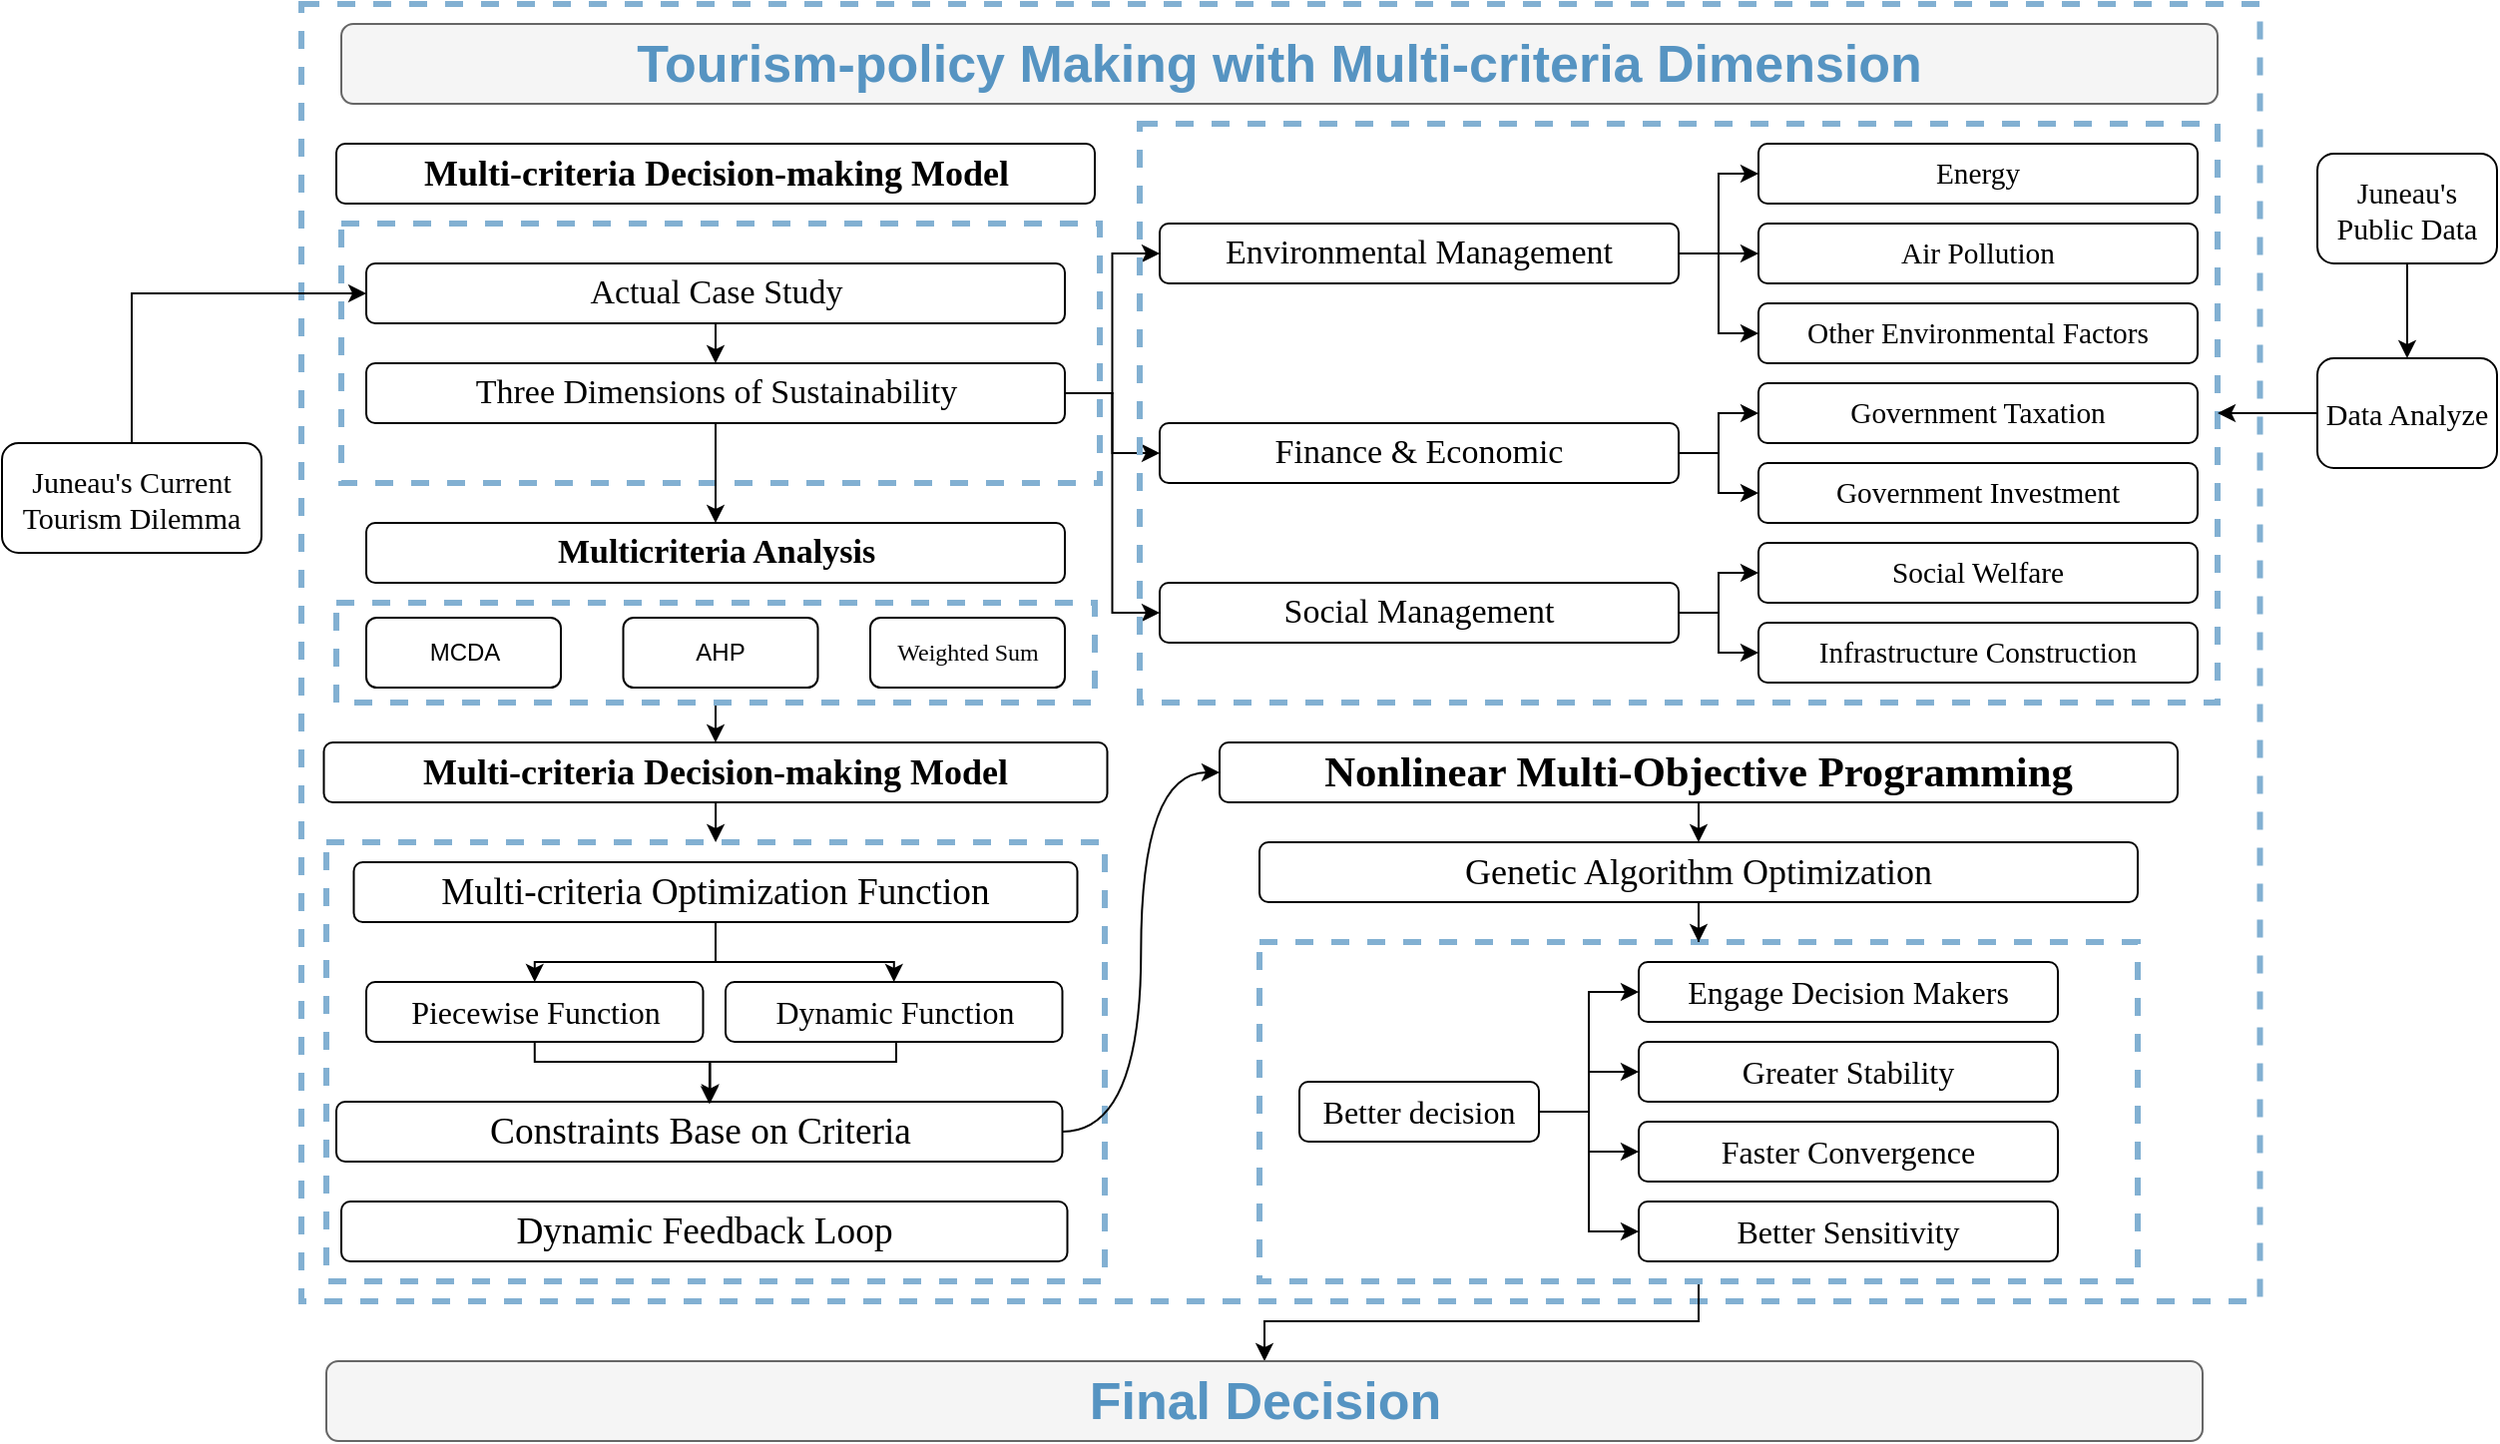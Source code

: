 <mxfile version="26.0.8">
  <diagram name="Page-1" id="74e2e168-ea6b-b213-b513-2b3c1d86103e">
    <mxGraphModel dx="2893" dy="923" grid="1" gridSize="10" guides="1" tooltips="1" connect="1" arrows="1" fold="1" page="1" pageScale="1" pageWidth="1100" pageHeight="850" background="none" math="0" shadow="0">
      <root>
        <mxCell id="0" />
        <mxCell id="1" parent="0" />
        <mxCell id="SgHDp7JAvpH6ReRA1i13-77" value="" style="rounded=0;whiteSpace=wrap;html=1;fillColor=none;dashed=1;strokeWidth=3;strokeColor=light-dark(#82b0d2, #ededed);" vertex="1" parent="1">
          <mxGeometry x="100" y="40" width="981.25" height="650" as="geometry" />
        </mxCell>
        <mxCell id="SgHDp7JAvpH6ReRA1i13-28" value="" style="rounded=0;whiteSpace=wrap;html=1;fillColor=none;dashed=1;strokeWidth=3;strokeColor=light-dark(#82b0d2, #ededed);" vertex="1" parent="1">
          <mxGeometry x="120" y="150" width="380" height="130" as="geometry" />
        </mxCell>
        <mxCell id="SgHDp7JAvpH6ReRA1i13-79" style="edgeStyle=orthogonalEdgeStyle;rounded=0;orthogonalLoop=1;jettySize=auto;html=1;entryX=0.5;entryY=0;entryDx=0;entryDy=0;" edge="1" parent="1" source="SgHDp7JAvpH6ReRA1i13-55" target="SgHDp7JAvpH6ReRA1i13-71">
          <mxGeometry relative="1" as="geometry" />
        </mxCell>
        <mxCell id="SgHDp7JAvpH6ReRA1i13-55" value="" style="rounded=0;whiteSpace=wrap;html=1;fillColor=none;dashed=1;strokeWidth=3;strokeColor=light-dark(#82b0d2, #ededed);" vertex="1" parent="1">
          <mxGeometry x="580" y="510" width="440" height="170" as="geometry" />
        </mxCell>
        <mxCell id="SgHDp7JAvpH6ReRA1i13-56" value="" style="rounded=0;whiteSpace=wrap;html=1;fillColor=none;dashed=1;strokeWidth=3;strokeColor=light-dark(#82b0d2, #ededed);" vertex="1" parent="1">
          <mxGeometry x="112.5" y="460" width="390" height="220" as="geometry" />
        </mxCell>
        <mxCell id="SgHDp7JAvpH6ReRA1i13-1" value="&lt;p style=&quot;margin-top: 0pt; margin-bottom: 0pt; margin-left: 0in; direction: ltr; unicode-bidi: embed; word-break: normal;&quot;&gt;&lt;span style=&quot;color: rgb(86, 148, 194); font-weight: bold;&quot;&gt;&lt;font style=&quot;font-size: 26px;&quot;&gt;Tourism-policy Making with Multi-criteria Dimension&lt;/font&gt;&lt;/span&gt;&lt;span style=&quot;font-size: 16pt; color: rgb(86, 148, 194);&quot;&gt; &lt;/span&gt;&lt;/p&gt;" style="rounded=1;whiteSpace=wrap;html=1;fillColor=#f5f5f5;strokeColor=#666666;fontColor=#333333;" vertex="1" parent="1">
          <mxGeometry x="120" y="50" width="940" height="40" as="geometry" />
        </mxCell>
        <mxCell id="SgHDp7JAvpH6ReRA1i13-2" value="&lt;p style=&quot;margin-top: 0pt; margin-bottom: 0pt; margin-left: 0in; direction: ltr; unicode-bidi: embed; word-break: normal;&quot;&gt;&lt;font style=&quot;font-size: 18px;&quot;&gt;&lt;b&gt;&lt;span style=&quot;font-family: 微软雅黑;&quot;&gt;Multi-criteria &lt;/span&gt;&lt;span style=&quot;font-family: 微软雅黑;&quot;&gt;Decision-making &lt;/span&gt;&lt;span style=&quot;font-family: 微软雅黑;&quot;&gt;M&lt;/span&gt;&lt;span style=&quot;font-family: 微软雅黑;&quot;&gt;odel&lt;/span&gt;&lt;/b&gt;&lt;/font&gt;&lt;/p&gt;" style="rounded=1;whiteSpace=wrap;html=1;" vertex="1" parent="1">
          <mxGeometry x="117.5" y="110" width="380" height="30" as="geometry" />
        </mxCell>
        <mxCell id="SgHDp7JAvpH6ReRA1i13-32" style="edgeStyle=orthogonalEdgeStyle;rounded=0;orthogonalLoop=1;jettySize=auto;html=1;exitX=0.5;exitY=1;exitDx=0;exitDy=0;entryX=0.5;entryY=0;entryDx=0;entryDy=0;" edge="1" parent="1" source="SgHDp7JAvpH6ReRA1i13-3" target="SgHDp7JAvpH6ReRA1i13-4">
          <mxGeometry relative="1" as="geometry" />
        </mxCell>
        <mxCell id="SgHDp7JAvpH6ReRA1i13-3" value="&lt;p style=&quot;margin-top: 0pt; margin-bottom: 0pt; margin-left: 0in; direction: ltr; unicode-bidi: embed; word-break: normal;&quot;&gt;&lt;font style=&quot;font-size: 17px;&quot;&gt;&lt;span style=&quot;font-family: 微软雅黑;&quot;&gt;Actual Case &lt;/span&gt;&lt;span style=&quot;font-family: 微软雅黑;&quot;&gt;S&lt;/span&gt;&lt;span style=&quot;font-family: 微软雅黑;&quot;&gt;tudy&lt;/span&gt;&lt;/font&gt;&lt;/p&gt;" style="rounded=1;whiteSpace=wrap;html=1;" vertex="1" parent="1">
          <mxGeometry x="132.5" y="170" width="350" height="30" as="geometry" />
        </mxCell>
        <mxCell id="SgHDp7JAvpH6ReRA1i13-33" style="edgeStyle=orthogonalEdgeStyle;rounded=0;orthogonalLoop=1;jettySize=auto;html=1;exitX=0.5;exitY=1;exitDx=0;exitDy=0;entryX=0.5;entryY=0;entryDx=0;entryDy=0;" edge="1" parent="1" source="SgHDp7JAvpH6ReRA1i13-4" target="SgHDp7JAvpH6ReRA1i13-6">
          <mxGeometry relative="1" as="geometry" />
        </mxCell>
        <mxCell id="SgHDp7JAvpH6ReRA1i13-38" style="edgeStyle=orthogonalEdgeStyle;rounded=0;orthogonalLoop=1;jettySize=auto;html=1;exitX=1;exitY=0.5;exitDx=0;exitDy=0;entryX=0;entryY=0.5;entryDx=0;entryDy=0;" edge="1" parent="1" source="SgHDp7JAvpH6ReRA1i13-4" target="SgHDp7JAvpH6ReRA1i13-7">
          <mxGeometry relative="1" as="geometry" />
        </mxCell>
        <mxCell id="SgHDp7JAvpH6ReRA1i13-39" style="edgeStyle=orthogonalEdgeStyle;rounded=0;orthogonalLoop=1;jettySize=auto;html=1;exitX=1;exitY=0.5;exitDx=0;exitDy=0;entryX=0;entryY=0.5;entryDx=0;entryDy=0;" edge="1" parent="1" source="SgHDp7JAvpH6ReRA1i13-4" target="SgHDp7JAvpH6ReRA1i13-8">
          <mxGeometry relative="1" as="geometry" />
        </mxCell>
        <mxCell id="SgHDp7JAvpH6ReRA1i13-40" style="edgeStyle=orthogonalEdgeStyle;rounded=0;orthogonalLoop=1;jettySize=auto;html=1;exitX=1;exitY=0.5;exitDx=0;exitDy=0;entryX=0;entryY=0.5;entryDx=0;entryDy=0;" edge="1" parent="1" source="SgHDp7JAvpH6ReRA1i13-4" target="SgHDp7JAvpH6ReRA1i13-9">
          <mxGeometry relative="1" as="geometry" />
        </mxCell>
        <mxCell id="SgHDp7JAvpH6ReRA1i13-4" value="&lt;p style=&quot;margin-top: 0pt; margin-bottom: 0pt; margin-left: 0in; direction: ltr; unicode-bidi: embed; word-break: normal;&quot;&gt;&lt;span style=&quot;font-family: 微软雅黑;&quot;&gt;&lt;font style=&quot;font-size: 17px;&quot;&gt;Three Dimensions of Sustainability&lt;/font&gt;&lt;/span&gt;&lt;/p&gt;" style="rounded=1;whiteSpace=wrap;html=1;" vertex="1" parent="1">
          <mxGeometry x="132.5" y="220" width="350" height="30" as="geometry" />
        </mxCell>
        <mxCell id="SgHDp7JAvpH6ReRA1i13-6" value="&lt;p style=&quot;margin-top: 0pt; margin-bottom: 0pt; margin-left: 0in; direction: ltr; unicode-bidi: embed; word-break: normal;&quot;&gt;&lt;font style=&quot;font-size: 17px;&quot;&gt;&lt;b&gt;&lt;span style=&quot;font-family: 微软雅黑;&quot;&gt;M&lt;/span&gt;&lt;span style=&quot;font-family: 微软雅黑;&quot;&gt;ulticriteria Analysis&lt;/span&gt;&lt;/b&gt;&lt;/font&gt;&lt;/p&gt;" style="rounded=1;whiteSpace=wrap;html=1;" vertex="1" parent="1">
          <mxGeometry x="132.5" y="300" width="350" height="30" as="geometry" />
        </mxCell>
        <mxCell id="SgHDp7JAvpH6ReRA1i13-43" style="edgeStyle=orthogonalEdgeStyle;rounded=0;orthogonalLoop=1;jettySize=auto;html=1;exitX=1;exitY=0.5;exitDx=0;exitDy=0;entryX=0;entryY=0.5;entryDx=0;entryDy=0;" edge="1" parent="1" source="SgHDp7JAvpH6ReRA1i13-7" target="SgHDp7JAvpH6ReRA1i13-14">
          <mxGeometry relative="1" as="geometry" />
        </mxCell>
        <mxCell id="SgHDp7JAvpH6ReRA1i13-44" style="edgeStyle=orthogonalEdgeStyle;rounded=0;orthogonalLoop=1;jettySize=auto;html=1;exitX=1;exitY=0.5;exitDx=0;exitDy=0;" edge="1" parent="1" source="SgHDp7JAvpH6ReRA1i13-7" target="SgHDp7JAvpH6ReRA1i13-10">
          <mxGeometry relative="1" as="geometry" />
        </mxCell>
        <mxCell id="SgHDp7JAvpH6ReRA1i13-45" style="edgeStyle=orthogonalEdgeStyle;rounded=0;orthogonalLoop=1;jettySize=auto;html=1;exitX=1;exitY=0.5;exitDx=0;exitDy=0;entryX=0;entryY=0.5;entryDx=0;entryDy=0;" edge="1" parent="1" source="SgHDp7JAvpH6ReRA1i13-7" target="SgHDp7JAvpH6ReRA1i13-11">
          <mxGeometry relative="1" as="geometry" />
        </mxCell>
        <mxCell id="SgHDp7JAvpH6ReRA1i13-7" value="&lt;p style=&quot;margin-top: 0pt; margin-bottom: 0pt; margin-left: 0in; direction: ltr; unicode-bidi: embed; word-break: normal;&quot;&gt;&lt;span style=&quot;font-family: 微软雅黑;&quot;&gt;&lt;font style=&quot;font-size: 17px;&quot;&gt;Environmental Management&lt;/font&gt;&lt;/span&gt;&lt;/p&gt;" style="rounded=1;whiteSpace=wrap;html=1;" vertex="1" parent="1">
          <mxGeometry x="530" y="150" width="260" height="30" as="geometry" />
        </mxCell>
        <mxCell id="SgHDp7JAvpH6ReRA1i13-46" style="edgeStyle=orthogonalEdgeStyle;rounded=0;orthogonalLoop=1;jettySize=auto;html=1;exitX=1;exitY=0.5;exitDx=0;exitDy=0;entryX=0;entryY=0.5;entryDx=0;entryDy=0;" edge="1" parent="1" source="SgHDp7JAvpH6ReRA1i13-8" target="SgHDp7JAvpH6ReRA1i13-12">
          <mxGeometry relative="1" as="geometry" />
        </mxCell>
        <mxCell id="SgHDp7JAvpH6ReRA1i13-47" style="edgeStyle=orthogonalEdgeStyle;rounded=0;orthogonalLoop=1;jettySize=auto;html=1;exitX=1;exitY=0.5;exitDx=0;exitDy=0;entryX=0;entryY=0.5;entryDx=0;entryDy=0;" edge="1" parent="1" source="SgHDp7JAvpH6ReRA1i13-8" target="SgHDp7JAvpH6ReRA1i13-13">
          <mxGeometry relative="1" as="geometry" />
        </mxCell>
        <mxCell id="SgHDp7JAvpH6ReRA1i13-8" value="&lt;p style=&quot;margin-top: 0pt; margin-bottom: 0pt; margin-left: 0in; direction: ltr; unicode-bidi: embed; word-break: normal;&quot;&gt;&lt;span style=&quot;font-family: 微软雅黑;&quot;&gt;&lt;font style=&quot;font-size: 17px;&quot;&gt;Finance &amp;amp; Economic&lt;/font&gt;&lt;/span&gt;&lt;/p&gt;" style="rounded=1;whiteSpace=wrap;html=1;" vertex="1" parent="1">
          <mxGeometry x="530" y="250" width="260" height="30" as="geometry" />
        </mxCell>
        <mxCell id="SgHDp7JAvpH6ReRA1i13-48" style="edgeStyle=orthogonalEdgeStyle;rounded=0;orthogonalLoop=1;jettySize=auto;html=1;exitX=1;exitY=0.5;exitDx=0;exitDy=0;entryX=0;entryY=0.5;entryDx=0;entryDy=0;" edge="1" parent="1" source="SgHDp7JAvpH6ReRA1i13-9" target="SgHDp7JAvpH6ReRA1i13-31">
          <mxGeometry relative="1" as="geometry" />
        </mxCell>
        <mxCell id="SgHDp7JAvpH6ReRA1i13-49" style="edgeStyle=orthogonalEdgeStyle;rounded=0;orthogonalLoop=1;jettySize=auto;html=1;exitX=1;exitY=0.5;exitDx=0;exitDy=0;entryX=0;entryY=0.5;entryDx=0;entryDy=0;" edge="1" parent="1" source="SgHDp7JAvpH6ReRA1i13-9" target="SgHDp7JAvpH6ReRA1i13-15">
          <mxGeometry relative="1" as="geometry" />
        </mxCell>
        <mxCell id="SgHDp7JAvpH6ReRA1i13-9" value="&lt;p style=&quot;margin-top: 0pt; margin-bottom: 0pt; margin-left: 0in; direction: ltr; unicode-bidi: embed; word-break: normal;&quot;&gt;&lt;span style=&quot;font-family: 微软雅黑;&quot;&gt;&lt;font style=&quot;font-size: 17px;&quot;&gt;Social Management&lt;/font&gt;&lt;/span&gt;&lt;/p&gt;" style="rounded=1;whiteSpace=wrap;html=1;" vertex="1" parent="1">
          <mxGeometry x="530" y="330" width="260" height="30" as="geometry" />
        </mxCell>
        <mxCell id="SgHDp7JAvpH6ReRA1i13-10" value="&lt;p style=&quot;margin-top: 0pt; margin-bottom: 0pt; margin-left: 0in; direction: ltr; unicode-bidi: embed; word-break: normal;&quot;&gt;&lt;span style=&quot;font-size: 11pt; font-family: 微软雅黑;&quot;&gt;Air Pollution&lt;/span&gt;&lt;/p&gt;" style="rounded=1;whiteSpace=wrap;html=1;" vertex="1" parent="1">
          <mxGeometry x="830" y="150" width="220" height="30" as="geometry" />
        </mxCell>
        <mxCell id="SgHDp7JAvpH6ReRA1i13-11" value="&lt;p style=&quot;margin-top: 0pt; margin-bottom: 0pt; margin-left: 0in; direction: ltr; unicode-bidi: embed; word-break: normal;&quot;&gt;&lt;span style=&quot;font-size: 11pt; font-family: 微软雅黑;&quot;&gt;Other Environmental Factors&lt;/span&gt;&lt;/p&gt;" style="rounded=1;whiteSpace=wrap;html=1;" vertex="1" parent="1">
          <mxGeometry x="830" y="190" width="220" height="30" as="geometry" />
        </mxCell>
        <mxCell id="SgHDp7JAvpH6ReRA1i13-12" value="&lt;p style=&quot;margin-top: 0pt; margin-bottom: 0pt; margin-left: 0in; direction: ltr; unicode-bidi: embed; word-break: normal;&quot;&gt;&lt;span style=&quot;font-size: 11pt; font-family: 微软雅黑;&quot;&gt;Government Taxation&lt;/span&gt;&lt;/p&gt;" style="rounded=1;whiteSpace=wrap;html=1;" vertex="1" parent="1">
          <mxGeometry x="830" y="230" width="220" height="30" as="geometry" />
        </mxCell>
        <mxCell id="SgHDp7JAvpH6ReRA1i13-13" value="&lt;p style=&quot;margin-top: 0pt; margin-bottom: 0pt; margin-left: 0in; direction: ltr; unicode-bidi: embed; word-break: normal;&quot;&gt;&lt;span style=&quot;font-size: 11pt; font-family: 微软雅黑;&quot;&gt;Government Investment&lt;/span&gt;&lt;/p&gt;" style="rounded=1;whiteSpace=wrap;html=1;" vertex="1" parent="1">
          <mxGeometry x="830" y="270" width="220" height="30" as="geometry" />
        </mxCell>
        <mxCell id="SgHDp7JAvpH6ReRA1i13-14" value="&lt;p style=&quot;margin-top: 0pt; margin-bottom: 0pt; margin-left: 0in; direction: ltr; unicode-bidi: embed; word-break: normal;&quot;&gt;&lt;span style=&quot;font-size: 11pt; font-family: 微软雅黑;&quot;&gt;Energy&lt;/span&gt;&lt;/p&gt;" style="rounded=1;whiteSpace=wrap;html=1;" vertex="1" parent="1">
          <mxGeometry x="830" y="110" width="220" height="30" as="geometry" />
        </mxCell>
        <mxCell id="SgHDp7JAvpH6ReRA1i13-15" value="&lt;p style=&quot;margin-top: 0pt; margin-bottom: 0pt; margin-left: 0in; direction: ltr; unicode-bidi: embed; word-break: normal;&quot;&gt;&lt;span style=&quot;font-size: 11pt; font-family: 微软雅黑;&quot;&gt;Infrastructure Construction&lt;/span&gt;&lt;/p&gt;" style="rounded=1;whiteSpace=wrap;html=1;" vertex="1" parent="1">
          <mxGeometry x="830" y="350" width="220" height="30" as="geometry" />
        </mxCell>
        <mxCell id="SgHDp7JAvpH6ReRA1i13-66" value="" style="edgeStyle=orthogonalEdgeStyle;rounded=0;orthogonalLoop=1;jettySize=auto;html=1;" edge="1" parent="1" source="SgHDp7JAvpH6ReRA1i13-16" target="SgHDp7JAvpH6ReRA1i13-56">
          <mxGeometry relative="1" as="geometry" />
        </mxCell>
        <mxCell id="SgHDp7JAvpH6ReRA1i13-16" value="&lt;p style=&quot;margin-top: 0pt; margin-bottom: 0pt; margin-left: 0in; direction: ltr; unicode-bidi: embed; word-break: normal;&quot;&gt;&lt;b&gt;&lt;font style=&quot;font-size: 18px;&quot;&gt;&lt;span style=&quot;font-family: 微软雅黑;&quot;&gt;Multi-criteria &lt;/span&gt;&lt;span style=&quot;font-family: 微软雅黑;&quot;&gt;Decision-making &lt;/span&gt;&lt;span style=&quot;font-family: 微软雅黑;&quot;&gt;M&lt;/span&gt;&lt;span style=&quot;font-family: 微软雅黑;&quot;&gt;odel&lt;/span&gt;&lt;/font&gt;&lt;/b&gt;&lt;/p&gt;" style="rounded=1;whiteSpace=wrap;html=1;" vertex="1" parent="1">
          <mxGeometry x="111.25" y="410" width="392.5" height="30" as="geometry" />
        </mxCell>
        <mxCell id="SgHDp7JAvpH6ReRA1i13-92" style="edgeStyle=orthogonalEdgeStyle;rounded=0;orthogonalLoop=1;jettySize=auto;html=1;exitX=0.5;exitY=1;exitDx=0;exitDy=0;entryX=0.5;entryY=0;entryDx=0;entryDy=0;" edge="1" parent="1" source="SgHDp7JAvpH6ReRA1i13-17" target="SgHDp7JAvpH6ReRA1i13-84">
          <mxGeometry relative="1" as="geometry" />
        </mxCell>
        <mxCell id="SgHDp7JAvpH6ReRA1i13-93" style="edgeStyle=orthogonalEdgeStyle;rounded=0;orthogonalLoop=1;jettySize=auto;html=1;exitX=0.5;exitY=1;exitDx=0;exitDy=0;entryX=0.5;entryY=0;entryDx=0;entryDy=0;" edge="1" parent="1" source="SgHDp7JAvpH6ReRA1i13-17" target="SgHDp7JAvpH6ReRA1i13-85">
          <mxGeometry relative="1" as="geometry" />
        </mxCell>
        <mxCell id="SgHDp7JAvpH6ReRA1i13-17" value="&lt;p style=&quot;margin-top: 0pt; margin-bottom: 0pt; margin-left: 0in; direction: ltr; unicode-bidi: embed; word-break: normal;&quot;&gt;&lt;span style=&quot;font-size: 14pt; font-family: 微软雅黑;&quot;&gt;Multi-criteria Optimization &lt;/span&gt;&lt;span style=&quot;font-size: 14pt; font-family: 微软雅黑;&quot;&gt;F&lt;/span&gt;&lt;span style=&quot;font-size: 14pt; font-family: 微软雅黑;&quot;&gt;unction&lt;/span&gt;&lt;/p&gt;" style="rounded=1;whiteSpace=wrap;html=1;" vertex="1" parent="1">
          <mxGeometry x="126.25" y="470" width="362.5" height="30" as="geometry" />
        </mxCell>
        <mxCell id="SgHDp7JAvpH6ReRA1i13-67" style="edgeStyle=orthogonalEdgeStyle;rounded=0;orthogonalLoop=1;jettySize=auto;html=1;entryX=0;entryY=0.5;entryDx=0;entryDy=0;curved=1;" edge="1" parent="1" source="SgHDp7JAvpH6ReRA1i13-18" target="SgHDp7JAvpH6ReRA1i13-20">
          <mxGeometry relative="1" as="geometry" />
        </mxCell>
        <mxCell id="SgHDp7JAvpH6ReRA1i13-18" value="&lt;p style=&quot;margin-top: 0pt; margin-bottom: 0pt; margin-left: 0in; direction: ltr; unicode-bidi: embed; word-break: normal;&quot;&gt;&lt;span style=&quot;font-size: 14pt; font-family: 微软雅黑;&quot;&gt;Constraints Base on Criteria&lt;/span&gt;&lt;/p&gt;" style="rounded=1;whiteSpace=wrap;html=1;" vertex="1" parent="1">
          <mxGeometry x="117.5" y="590" width="363.75" height="30" as="geometry" />
        </mxCell>
        <mxCell id="SgHDp7JAvpH6ReRA1i13-19" value="&lt;p style=&quot;margin-top: 0pt; margin-bottom: 0pt; margin-left: 0in; direction: ltr; unicode-bidi: embed; word-break: normal;&quot;&gt;&lt;span style=&quot;font-size: 14pt; font-family: 微软雅黑;&quot;&gt;Dynamic Feedback Loop&lt;/span&gt;&lt;/p&gt;" style="rounded=1;whiteSpace=wrap;html=1;" vertex="1" parent="1">
          <mxGeometry x="120" y="640" width="363.75" height="30" as="geometry" />
        </mxCell>
        <mxCell id="SgHDp7JAvpH6ReRA1i13-60" style="edgeStyle=orthogonalEdgeStyle;rounded=0;orthogonalLoop=1;jettySize=auto;html=1;exitX=0.5;exitY=1;exitDx=0;exitDy=0;entryX=0.5;entryY=0;entryDx=0;entryDy=0;" edge="1" parent="1" source="SgHDp7JAvpH6ReRA1i13-20" target="SgHDp7JAvpH6ReRA1i13-21">
          <mxGeometry relative="1" as="geometry" />
        </mxCell>
        <mxCell id="SgHDp7JAvpH6ReRA1i13-20" value="&lt;p style=&quot;margin-top: 0pt; margin-bottom: 0pt; margin-left: 0in; direction: ltr; unicode-bidi: embed; word-break: normal;&quot;&gt;&lt;span style=&quot;font-size: 16pt; font-family: 等线; font-weight: bold;&quot;&gt;Nonlinear Multi-Objective Programming&lt;/span&gt;&lt;/p&gt;" style="rounded=1;whiteSpace=wrap;html=1;" vertex="1" parent="1">
          <mxGeometry x="560" y="410" width="480" height="30" as="geometry" />
        </mxCell>
        <mxCell id="SgHDp7JAvpH6ReRA1i13-62" value="" style="edgeStyle=orthogonalEdgeStyle;rounded=0;orthogonalLoop=1;jettySize=auto;html=1;" edge="1" parent="1" source="SgHDp7JAvpH6ReRA1i13-21" target="SgHDp7JAvpH6ReRA1i13-55">
          <mxGeometry relative="1" as="geometry" />
        </mxCell>
        <mxCell id="SgHDp7JAvpH6ReRA1i13-21" value="&lt;p style=&quot;margin-top: 0pt; margin-bottom: 0pt; margin-left: 0in; direction: ltr; unicode-bidi: embed; word-break: normal;&quot;&gt;&lt;span style=&quot;font-family: 微软雅黑;&quot;&gt;&lt;font style=&quot;font-size: 18px;&quot;&gt;Genetic Algorithm Optimization&lt;/font&gt;&lt;/span&gt;&lt;/p&gt;" style="rounded=1;whiteSpace=wrap;html=1;" vertex="1" parent="1">
          <mxGeometry x="580" y="460" width="440" height="30" as="geometry" />
        </mxCell>
        <mxCell id="SgHDp7JAvpH6ReRA1i13-50" style="edgeStyle=orthogonalEdgeStyle;rounded=0;orthogonalLoop=1;jettySize=auto;html=1;exitX=1;exitY=0.5;exitDx=0;exitDy=0;entryX=0;entryY=0.5;entryDx=0;entryDy=0;" edge="1" parent="1" source="SgHDp7JAvpH6ReRA1i13-22" target="SgHDp7JAvpH6ReRA1i13-25">
          <mxGeometry relative="1" as="geometry" />
        </mxCell>
        <mxCell id="SgHDp7JAvpH6ReRA1i13-51" style="edgeStyle=orthogonalEdgeStyle;rounded=0;orthogonalLoop=1;jettySize=auto;html=1;exitX=1;exitY=0.5;exitDx=0;exitDy=0;entryX=0;entryY=0.5;entryDx=0;entryDy=0;" edge="1" parent="1" source="SgHDp7JAvpH6ReRA1i13-22" target="SgHDp7JAvpH6ReRA1i13-26">
          <mxGeometry relative="1" as="geometry" />
        </mxCell>
        <mxCell id="SgHDp7JAvpH6ReRA1i13-53" style="edgeStyle=orthogonalEdgeStyle;rounded=0;orthogonalLoop=1;jettySize=auto;html=1;exitX=1;exitY=0.5;exitDx=0;exitDy=0;entryX=0;entryY=0.5;entryDx=0;entryDy=0;" edge="1" parent="1" source="SgHDp7JAvpH6ReRA1i13-22" target="SgHDp7JAvpH6ReRA1i13-24">
          <mxGeometry relative="1" as="geometry" />
        </mxCell>
        <mxCell id="SgHDp7JAvpH6ReRA1i13-54" style="edgeStyle=orthogonalEdgeStyle;rounded=0;orthogonalLoop=1;jettySize=auto;html=1;exitX=1;exitY=0.5;exitDx=0;exitDy=0;entryX=0;entryY=0.5;entryDx=0;entryDy=0;" edge="1" parent="1" source="SgHDp7JAvpH6ReRA1i13-22" target="SgHDp7JAvpH6ReRA1i13-23">
          <mxGeometry relative="1" as="geometry" />
        </mxCell>
        <mxCell id="SgHDp7JAvpH6ReRA1i13-22" value="&lt;p style=&quot;margin-top: 0pt; margin-bottom: 0pt; margin-left: 0in; direction: ltr; unicode-bidi: embed; word-break: normal;&quot;&gt;&lt;span style=&quot;font-family: 微软雅黑;&quot;&gt;&lt;font style=&quot;font-size: 16px;&quot;&gt;Better decision&lt;/font&gt;&lt;/span&gt;&lt;/p&gt;" style="rounded=1;whiteSpace=wrap;html=1;" vertex="1" parent="1">
          <mxGeometry x="600" y="580" width="120" height="30" as="geometry" />
        </mxCell>
        <mxCell id="SgHDp7JAvpH6ReRA1i13-23" value="&lt;p style=&quot;margin-top: 0pt; margin-bottom: 0pt; margin-left: 0in; direction: ltr; unicode-bidi: embed; word-break: normal;&quot;&gt;&lt;span style=&quot;font-family: 微软雅黑;&quot;&gt;&lt;font style=&quot;font-size: 16px;&quot;&gt;Engage Decision Makers&lt;/font&gt;&lt;/span&gt;&lt;/p&gt;" style="rounded=1;whiteSpace=wrap;html=1;" vertex="1" parent="1">
          <mxGeometry x="770" y="520" width="210" height="30" as="geometry" />
        </mxCell>
        <mxCell id="SgHDp7JAvpH6ReRA1i13-24" value="&lt;p style=&quot;margin-top: 0pt; margin-bottom: 0pt; margin-left: 0in; direction: ltr; unicode-bidi: embed; word-break: normal;&quot;&gt;&lt;span style=&quot;font-family: 微软雅黑;&quot;&gt;&lt;font style=&quot;font-size: 16px;&quot;&gt;Greater Stability&lt;/font&gt;&lt;/span&gt;&lt;/p&gt;" style="rounded=1;whiteSpace=wrap;html=1;" vertex="1" parent="1">
          <mxGeometry x="770" y="560" width="210" height="30" as="geometry" />
        </mxCell>
        <mxCell id="SgHDp7JAvpH6ReRA1i13-25" value="&lt;p style=&quot;margin-top: 0pt; margin-bottom: 0pt; margin-left: 0in; direction: ltr; unicode-bidi: embed; word-break: normal;&quot;&gt;&lt;span style=&quot;font-family: 微软雅黑;&quot;&gt;&lt;font style=&quot;font-size: 16px;&quot;&gt;Faster Convergence&lt;/font&gt;&lt;/span&gt;&lt;/p&gt;" style="rounded=1;whiteSpace=wrap;html=1;" vertex="1" parent="1">
          <mxGeometry x="770" y="600" width="210" height="30" as="geometry" />
        </mxCell>
        <mxCell id="SgHDp7JAvpH6ReRA1i13-26" value="&lt;p style=&quot;margin-top: 0pt; margin-bottom: 0pt; margin-left: 0in; direction: ltr; unicode-bidi: embed; word-break: normal;&quot;&gt;&lt;span style=&quot;font-family: 微软雅黑;&quot;&gt;&lt;font style=&quot;font-size: 16px;&quot;&gt;Better Sensitivity&lt;/font&gt;&lt;/span&gt;&lt;/p&gt;" style="rounded=1;whiteSpace=wrap;html=1;" vertex="1" parent="1">
          <mxGeometry x="770" y="640" width="210" height="30" as="geometry" />
        </mxCell>
        <mxCell id="SgHDp7JAvpH6ReRA1i13-65" style="edgeStyle=orthogonalEdgeStyle;rounded=0;orthogonalLoop=1;jettySize=auto;html=1;" edge="1" parent="1" source="SgHDp7JAvpH6ReRA1i13-29" target="SgHDp7JAvpH6ReRA1i13-16">
          <mxGeometry relative="1" as="geometry" />
        </mxCell>
        <mxCell id="SgHDp7JAvpH6ReRA1i13-29" value="" style="rounded=0;whiteSpace=wrap;html=1;fillColor=none;dashed=1;strokeWidth=3;strokeColor=light-dark(#82b0d2, #ededed);" vertex="1" parent="1">
          <mxGeometry x="117.5" y="340" width="380" height="50" as="geometry" />
        </mxCell>
        <mxCell id="SgHDp7JAvpH6ReRA1i13-31" value="&lt;p style=&quot;margin-top: 0pt; margin-bottom: 0pt; margin-left: 0in; direction: ltr; unicode-bidi: embed; word-break: normal;&quot;&gt;&lt;span style=&quot;font-size: 11pt; font-family: 微软雅黑;&quot;&gt;Social Welfare&lt;/span&gt;&lt;/p&gt;" style="rounded=1;whiteSpace=wrap;html=1;" vertex="1" parent="1">
          <mxGeometry x="830" y="310" width="220" height="30" as="geometry" />
        </mxCell>
        <mxCell id="SgHDp7JAvpH6ReRA1i13-34" value="MCDA" style="rounded=1;whiteSpace=wrap;html=1;" vertex="1" parent="1">
          <mxGeometry x="132.5" y="347.5" width="97.5" height="35" as="geometry" />
        </mxCell>
        <mxCell id="SgHDp7JAvpH6ReRA1i13-35" value="AHP" style="rounded=1;whiteSpace=wrap;html=1;" vertex="1" parent="1">
          <mxGeometry x="261.25" y="347.5" width="97.5" height="35" as="geometry" />
        </mxCell>
        <mxCell id="SgHDp7JAvpH6ReRA1i13-36" value="&lt;p style=&quot;language:zh-CN;margin-top:0pt;margin-bottom:0pt;margin-left:0in;&lt;br/&gt;text-align:left;direction:ltr;unicode-bidi:embed;mso-line-break-override:none;&lt;br/&gt;word-break:normal;punctuation-wrap:hanging&quot;&gt;&lt;span style=&quot;font-family: 微软雅黑; color: rgb(6, 6, 7);&quot;&gt;&lt;font&gt;Weighted Sum&lt;/font&gt;&lt;/span&gt;&lt;/p&gt;" style="rounded=1;whiteSpace=wrap;html=1;" vertex="1" parent="1">
          <mxGeometry x="385" y="347.5" width="97.5" height="35" as="geometry" />
        </mxCell>
        <mxCell id="SgHDp7JAvpH6ReRA1i13-41" value="" style="rounded=0;whiteSpace=wrap;html=1;fillColor=none;dashed=1;strokeWidth=3;strokeColor=light-dark(#82b0d2, #ededed);" vertex="1" parent="1">
          <mxGeometry x="520" y="100" width="540" height="290" as="geometry" />
        </mxCell>
        <mxCell id="SgHDp7JAvpH6ReRA1i13-71" value="&lt;span style=&quot;color: rgb(86, 148, 194); font-size: 26px; font-weight: 700;&quot;&gt;Final Decision&lt;/span&gt;" style="rounded=1;whiteSpace=wrap;html=1;fillColor=#f5f5f5;fontColor=#333333;strokeColor=#666666;" vertex="1" parent="1">
          <mxGeometry x="112.5" y="720" width="940" height="40" as="geometry" />
        </mxCell>
        <mxCell id="SgHDp7JAvpH6ReRA1i13-76" style="edgeStyle=orthogonalEdgeStyle;rounded=0;orthogonalLoop=1;jettySize=auto;html=1;exitX=0.5;exitY=0;exitDx=0;exitDy=0;entryX=0;entryY=0.5;entryDx=0;entryDy=0;" edge="1" parent="1" source="SgHDp7JAvpH6ReRA1i13-74" target="SgHDp7JAvpH6ReRA1i13-3">
          <mxGeometry relative="1" as="geometry" />
        </mxCell>
        <mxCell id="SgHDp7JAvpH6ReRA1i13-74" value="&lt;p style=&quot;margin-top: 0pt; margin-bottom: 0pt; margin-left: 0in; direction: ltr; unicode-bidi: embed; word-break: normal;&quot;&gt;&lt;font style=&quot;font-size: 15px;&quot;&gt;&lt;span style=&quot;font-family: 微软雅黑;&quot;&gt;Juneau&#39;s C&lt;/span&gt;&lt;span style=&quot;font-family: 微软雅黑;&quot;&gt;urrent Tourism Dilemma&lt;/span&gt;&lt;/font&gt;&lt;/p&gt;" style="rounded=1;whiteSpace=wrap;html=1;" vertex="1" parent="1">
          <mxGeometry x="-50" y="260" width="130" height="55" as="geometry" />
        </mxCell>
        <mxCell id="SgHDp7JAvpH6ReRA1i13-82" style="edgeStyle=orthogonalEdgeStyle;rounded=0;orthogonalLoop=1;jettySize=auto;html=1;" edge="1" parent="1" source="SgHDp7JAvpH6ReRA1i13-80" target="SgHDp7JAvpH6ReRA1i13-81">
          <mxGeometry relative="1" as="geometry" />
        </mxCell>
        <mxCell id="SgHDp7JAvpH6ReRA1i13-80" value="&lt;p style=&quot;margin-top: 0pt; margin-bottom: 0pt; margin-left: 0in; direction: ltr; unicode-bidi: embed; word-break: normal;&quot;&gt;&lt;font style=&quot;font-size: 15px;&quot;&gt;&lt;span style=&quot;font-family: 微软雅黑;&quot;&gt;Juneau&#39;s&lt;/span&gt;&lt;span style=&quot;font-family: 微软雅黑;&quot;&gt; Public Data&lt;/span&gt;&lt;/font&gt;&lt;/p&gt;" style="rounded=1;whiteSpace=wrap;html=1;" vertex="1" parent="1">
          <mxGeometry x="1110" y="115" width="90" height="55" as="geometry" />
        </mxCell>
        <mxCell id="SgHDp7JAvpH6ReRA1i13-83" style="edgeStyle=orthogonalEdgeStyle;rounded=0;orthogonalLoop=1;jettySize=auto;html=1;entryX=1;entryY=0.5;entryDx=0;entryDy=0;" edge="1" parent="1" source="SgHDp7JAvpH6ReRA1i13-81" target="SgHDp7JAvpH6ReRA1i13-41">
          <mxGeometry relative="1" as="geometry" />
        </mxCell>
        <mxCell id="SgHDp7JAvpH6ReRA1i13-81" value="&lt;p style=&quot;margin-top: 0pt; margin-bottom: 0pt; margin-left: 0in; direction: ltr; unicode-bidi: embed; word-break: normal;&quot;&gt;&lt;font face=&quot;微软雅黑&quot;&gt;&lt;span style=&quot;font-size: 15px;&quot;&gt;Data Analyze&lt;/span&gt;&lt;/font&gt;&lt;/p&gt;" style="rounded=1;whiteSpace=wrap;html=1;" vertex="1" parent="1">
          <mxGeometry x="1110" y="217.5" width="90" height="55" as="geometry" />
        </mxCell>
        <mxCell id="SgHDp7JAvpH6ReRA1i13-84" value="&lt;p style=&quot;margin-top: 0pt; margin-bottom: 0pt; margin-left: 0in; direction: ltr; unicode-bidi: embed; word-break: normal;&quot;&gt;&lt;span style=&quot;font-size:12.0pt;mso-bidi-font-size:&lt;br/&gt;10.5pt;font-family:&amp;quot;Times New Roman&amp;quot;,serif;mso-fareast-font-family:宋体;&lt;br/&gt;mso-bidi-theme-font:minor-bidi;mso-ansi-language:EN-US;mso-fareast-language:&lt;br/&gt;ZH-CN;mso-bidi-language:AR-SA&quot; lang=&quot;EN-US&quot;&gt;Piecewise Function&lt;/span&gt;&lt;/p&gt;" style="rounded=1;whiteSpace=wrap;html=1;" vertex="1" parent="1">
          <mxGeometry x="132.5" y="530" width="168.75" height="30" as="geometry" />
        </mxCell>
        <mxCell id="SgHDp7JAvpH6ReRA1i13-85" value="&lt;p style=&quot;margin-top: 0pt; margin-bottom: 0pt; margin-left: 0in; direction: ltr; unicode-bidi: embed; word-break: normal;&quot;&gt;&lt;span style=&quot;font-size:12.0pt;mso-bidi-font-size:&lt;br/&gt;10.5pt;font-family:&amp;quot;Times New Roman&amp;quot;,serif;mso-fareast-font-family:宋体;&lt;br/&gt;mso-bidi-theme-font:minor-bidi;mso-ansi-language:EN-US;mso-fareast-language:&lt;br/&gt;ZH-CN;mso-bidi-language:AR-SA&quot; lang=&quot;EN-US&quot;&gt;Dynamic Function&lt;/span&gt;&lt;/p&gt;" style="rounded=1;whiteSpace=wrap;html=1;" vertex="1" parent="1">
          <mxGeometry x="312.5" y="530" width="168.75" height="30" as="geometry" />
        </mxCell>
        <mxCell id="SgHDp7JAvpH6ReRA1i13-89" style="edgeStyle=orthogonalEdgeStyle;rounded=0;orthogonalLoop=1;jettySize=auto;html=1;exitX=0.5;exitY=1;exitDx=0;exitDy=0;entryX=0.514;entryY=0.041;entryDx=0;entryDy=0;entryPerimeter=0;" edge="1" parent="1" source="SgHDp7JAvpH6ReRA1i13-85" target="SgHDp7JAvpH6ReRA1i13-18">
          <mxGeometry relative="1" as="geometry">
            <Array as="points">
              <mxPoint x="398" y="560" />
              <mxPoint x="398" y="570" />
              <mxPoint x="305" y="570" />
            </Array>
          </mxGeometry>
        </mxCell>
        <mxCell id="SgHDp7JAvpH6ReRA1i13-91" style="edgeStyle=orthogonalEdgeStyle;rounded=0;orthogonalLoop=1;jettySize=auto;html=1;exitX=0.5;exitY=1;exitDx=0;exitDy=0;entryX=0.515;entryY=0.009;entryDx=0;entryDy=0;entryPerimeter=0;" edge="1" parent="1" source="SgHDp7JAvpH6ReRA1i13-84" target="SgHDp7JAvpH6ReRA1i13-18">
          <mxGeometry relative="1" as="geometry">
            <Array as="points">
              <mxPoint x="217" y="570" />
              <mxPoint x="305" y="570" />
            </Array>
          </mxGeometry>
        </mxCell>
      </root>
    </mxGraphModel>
  </diagram>
</mxfile>

